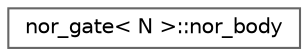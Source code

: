 digraph "类继承关系图"
{
 // LATEX_PDF_SIZE
  bgcolor="transparent";
  edge [fontname=Helvetica,fontsize=10,labelfontname=Helvetica,labelfontsize=10];
  node [fontname=Helvetica,fontsize=10,shape=box,height=0.2,width=0.4];
  rankdir="LR";
  Node0 [id="Node000000",label="nor_gate\< N \>::nor_body",height=0.2,width=0.4,color="grey40", fillcolor="white", style="filled",URL="$classnor__gate_1_1nor__body.html",tooltip=" "];
}
